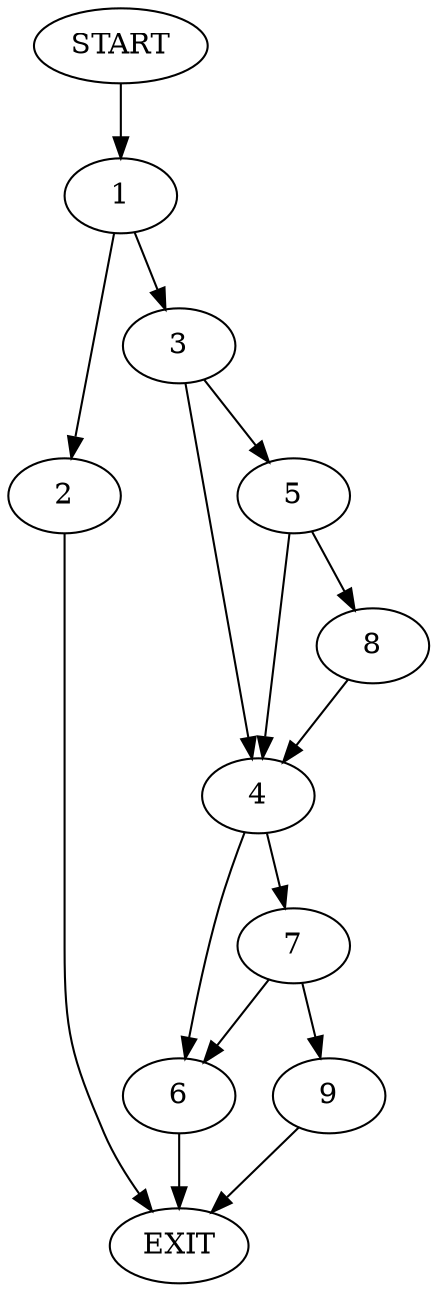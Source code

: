 digraph {
0 [label="START"]
10 [label="EXIT"]
0 -> 1
1 -> 2
1 -> 3
3 -> 4
3 -> 5
2 -> 10
4 -> 6
4 -> 7
5 -> 4
5 -> 8
8 -> 4
7 -> 6
7 -> 9
6 -> 10
9 -> 10
}

